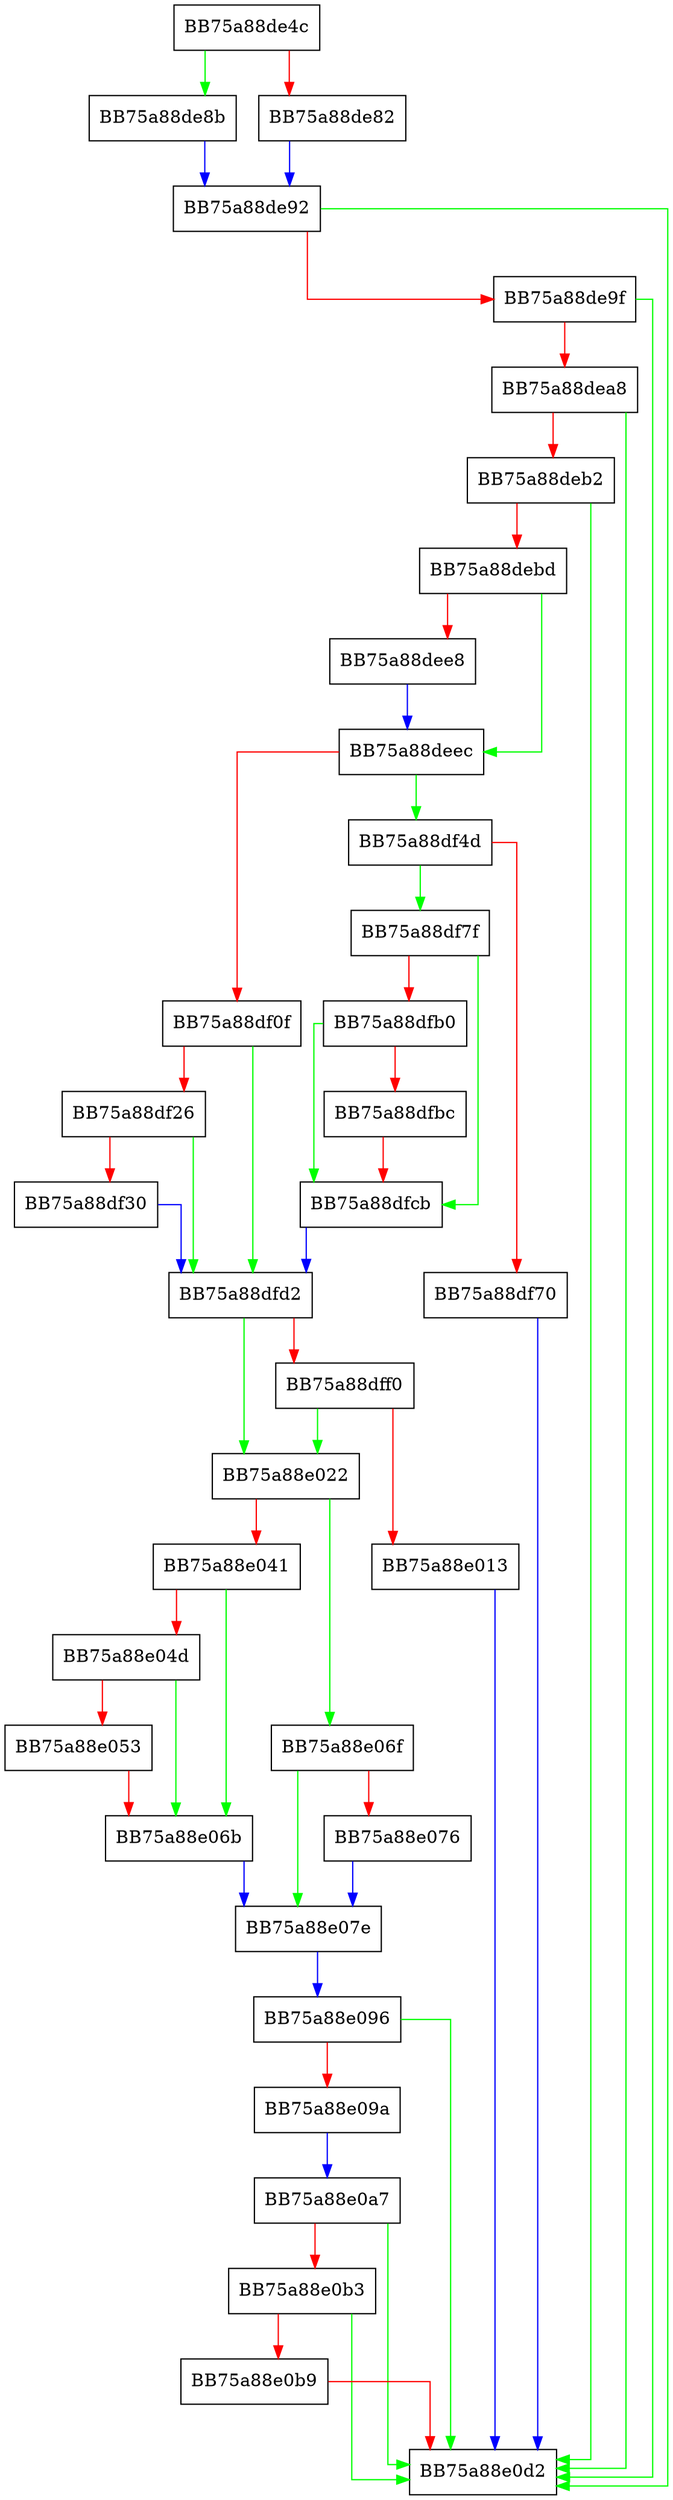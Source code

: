 digraph AddTrackingData {
  node [shape="box"];
  graph [splines=ortho];
  BB75a88de4c -> BB75a88de8b [color="green"];
  BB75a88de4c -> BB75a88de82 [color="red"];
  BB75a88de82 -> BB75a88de92 [color="blue"];
  BB75a88de8b -> BB75a88de92 [color="blue"];
  BB75a88de92 -> BB75a88e0d2 [color="green"];
  BB75a88de92 -> BB75a88de9f [color="red"];
  BB75a88de9f -> BB75a88e0d2 [color="green"];
  BB75a88de9f -> BB75a88dea8 [color="red"];
  BB75a88dea8 -> BB75a88e0d2 [color="green"];
  BB75a88dea8 -> BB75a88deb2 [color="red"];
  BB75a88deb2 -> BB75a88e0d2 [color="green"];
  BB75a88deb2 -> BB75a88debd [color="red"];
  BB75a88debd -> BB75a88deec [color="green"];
  BB75a88debd -> BB75a88dee8 [color="red"];
  BB75a88dee8 -> BB75a88deec [color="blue"];
  BB75a88deec -> BB75a88df4d [color="green"];
  BB75a88deec -> BB75a88df0f [color="red"];
  BB75a88df0f -> BB75a88dfd2 [color="green"];
  BB75a88df0f -> BB75a88df26 [color="red"];
  BB75a88df26 -> BB75a88dfd2 [color="green"];
  BB75a88df26 -> BB75a88df30 [color="red"];
  BB75a88df30 -> BB75a88dfd2 [color="blue"];
  BB75a88df4d -> BB75a88df7f [color="green"];
  BB75a88df4d -> BB75a88df70 [color="red"];
  BB75a88df70 -> BB75a88e0d2 [color="blue"];
  BB75a88df7f -> BB75a88dfcb [color="green"];
  BB75a88df7f -> BB75a88dfb0 [color="red"];
  BB75a88dfb0 -> BB75a88dfcb [color="green"];
  BB75a88dfb0 -> BB75a88dfbc [color="red"];
  BB75a88dfbc -> BB75a88dfcb [color="red"];
  BB75a88dfcb -> BB75a88dfd2 [color="blue"];
  BB75a88dfd2 -> BB75a88e022 [color="green"];
  BB75a88dfd2 -> BB75a88dff0 [color="red"];
  BB75a88dff0 -> BB75a88e022 [color="green"];
  BB75a88dff0 -> BB75a88e013 [color="red"];
  BB75a88e013 -> BB75a88e0d2 [color="blue"];
  BB75a88e022 -> BB75a88e06f [color="green"];
  BB75a88e022 -> BB75a88e041 [color="red"];
  BB75a88e041 -> BB75a88e06b [color="green"];
  BB75a88e041 -> BB75a88e04d [color="red"];
  BB75a88e04d -> BB75a88e06b [color="green"];
  BB75a88e04d -> BB75a88e053 [color="red"];
  BB75a88e053 -> BB75a88e06b [color="red"];
  BB75a88e06b -> BB75a88e07e [color="blue"];
  BB75a88e06f -> BB75a88e07e [color="green"];
  BB75a88e06f -> BB75a88e076 [color="red"];
  BB75a88e076 -> BB75a88e07e [color="blue"];
  BB75a88e07e -> BB75a88e096 [color="blue"];
  BB75a88e096 -> BB75a88e0d2 [color="green"];
  BB75a88e096 -> BB75a88e09a [color="red"];
  BB75a88e09a -> BB75a88e0a7 [color="blue"];
  BB75a88e0a7 -> BB75a88e0d2 [color="green"];
  BB75a88e0a7 -> BB75a88e0b3 [color="red"];
  BB75a88e0b3 -> BB75a88e0d2 [color="green"];
  BB75a88e0b3 -> BB75a88e0b9 [color="red"];
  BB75a88e0b9 -> BB75a88e0d2 [color="red"];
}